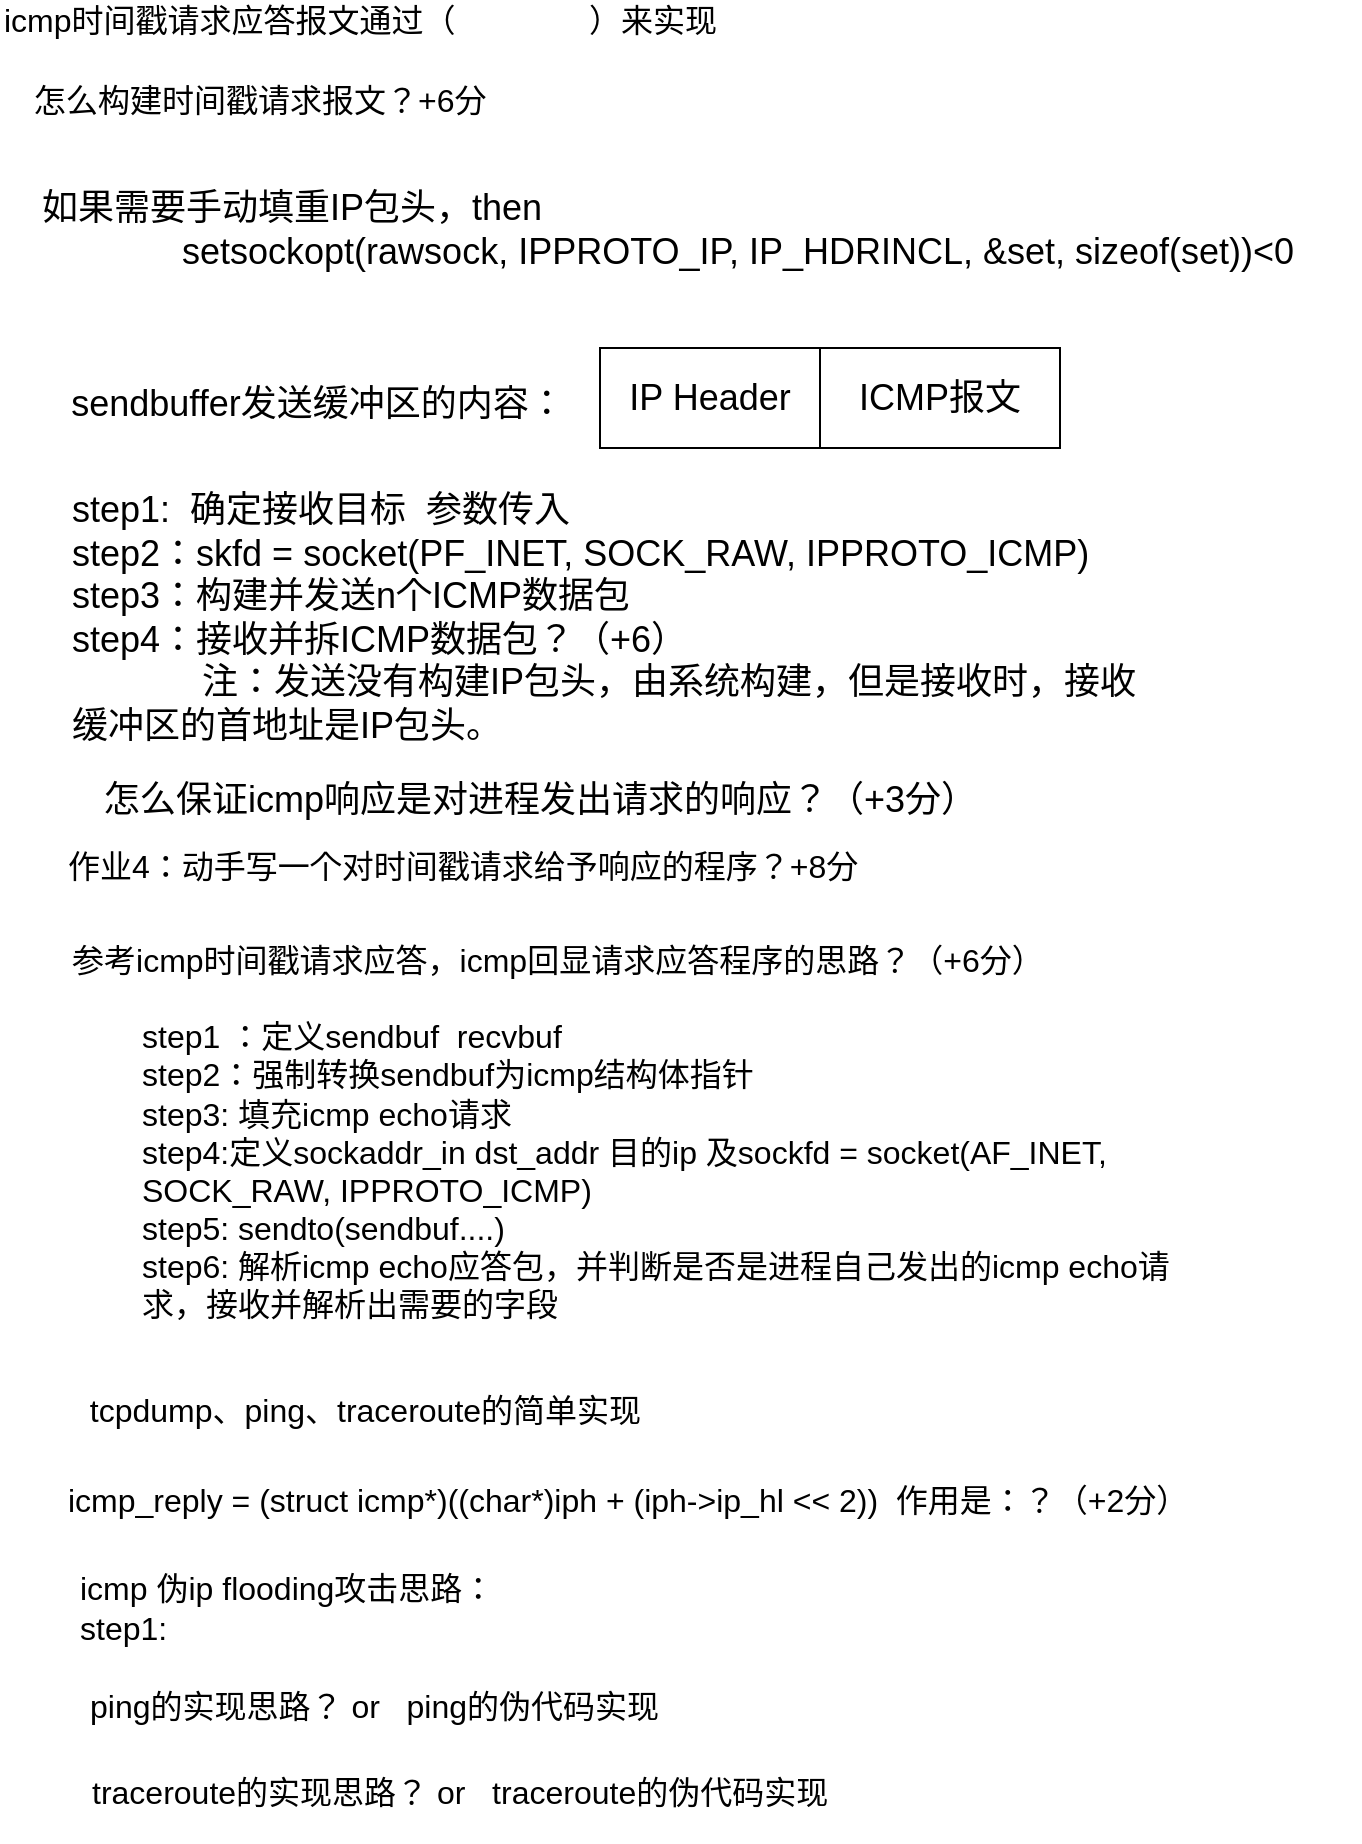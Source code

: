 <mxGraphModel dx="739" dy="395" grid="1" gridSize="10" guides="1" tooltips="1" connect="1" arrows="1" fold="1" page="1" pageScale="1" pageWidth="827" pageHeight="1169" background="#ffffff"><root><mxCell id="0"/><mxCell id="1" parent="0"/><mxCell id="2" value="icmp时间戳请求应答报文通过（&amp;nbsp; &amp;nbsp; &amp;nbsp; &amp;nbsp; &amp;nbsp; &amp;nbsp; &amp;nbsp; &amp;nbsp;）来实现" style="text;html=1;strokeColor=none;fillColor=none;align=left;verticalAlign=middle;whiteSpace=wrap;rounded=0;fontSize=16;" parent="1" vertex="1"><mxGeometry x="10" y="10" width="480" height="20" as="geometry"/></mxCell><mxCell id="3" value="怎么构建时间戳请求报文？+6分" style="text;html=1;strokeColor=none;fillColor=none;align=left;verticalAlign=middle;whiteSpace=wrap;rounded=0;fontSize=16;" parent="1" vertex="1"><mxGeometry x="25" y="50" width="360" height="20" as="geometry"/></mxCell><mxCell id="6" value="作业4：动手写一个对时间戳请求给予响应的程序？+8分" style="text;html=1;strokeColor=none;fillColor=none;align=left;verticalAlign=middle;whiteSpace=wrap;rounded=0;fontSize=16;" parent="1" vertex="1"><mxGeometry x="42" y="433" width="440" height="20" as="geometry"/></mxCell><mxCell id="9" value="IP Header" style="rounded=0;whiteSpace=wrap;html=1;fontSize=18;align=center;" parent="1" vertex="1"><mxGeometry x="310" y="184" width="110" height="50" as="geometry"/></mxCell><mxCell id="10" value="ICMP报文" style="rounded=0;whiteSpace=wrap;html=1;fontSize=18;align=center;" parent="1" vertex="1"><mxGeometry x="420" y="184" width="120" height="50" as="geometry"/></mxCell><mxCell id="11" style="edgeStyle=orthogonalEdgeStyle;rounded=0;html=1;exitX=0.5;exitY=0;entryX=0.5;entryY=0;jettySize=auto;orthogonalLoop=1;fontSize=18;" parent="1" source="10" target="10" edge="1"><mxGeometry relative="1" as="geometry"/></mxCell><mxCell id="12" value="sendbuffer发送缓冲区的内容：" style="text;html=1;strokeColor=none;fillColor=none;align=center;verticalAlign=middle;whiteSpace=wrap;rounded=0;fontSize=18;" parent="1" vertex="1"><mxGeometry x="44" y="189" width="250" height="45" as="geometry"/></mxCell><mxCell id="15" value="&lt;div&gt;如果需要手动填重IP包头，then&lt;/div&gt;&lt;span&gt;&amp;nbsp; &amp;nbsp; &amp;nbsp; &amp;nbsp; &amp;nbsp; &amp;nbsp; &amp;nbsp; setsockopt(rawsock, IPPROTO_IP, IP_HDRINCL, &amp;amp;set, sizeof(set))&amp;lt;0&lt;/span&gt;" style="text;html=1;strokeColor=none;fillColor=none;align=left;verticalAlign=middle;whiteSpace=wrap;rounded=0;fontSize=18;" parent="1" vertex="1"><mxGeometry x="29" y="95" width="661" height="60" as="geometry"/></mxCell><mxCell id="17" value="&lt;div style=&quot;text-align: left&quot;&gt;&lt;span style=&quot;letter-spacing: 0px&quot;&gt;step1:&amp;nbsp; 确定接收目标&amp;nbsp; 参数传入&lt;/span&gt;&lt;/div&gt;&lt;div style=&quot;text-align: left&quot;&gt;&lt;span style=&quot;letter-spacing: 0px&quot;&gt;step2：&lt;/span&gt;&lt;span&gt;skfd = socket(PF_INET, SOCK_RAW, IPPROTO_ICMP)&lt;/span&gt;&lt;/div&gt;&lt;div style=&quot;text-align: left&quot;&gt;&lt;span&gt;step3：构建并发送n个ICMP数据包&lt;/span&gt;&lt;/div&gt;&lt;div style=&quot;text-align: left&quot;&gt;&lt;span&gt;step4：接收并拆ICMP数据包？（+6）&lt;/span&gt;&lt;/div&gt;&lt;div style=&quot;text-align: left&quot;&gt;&lt;span&gt;&amp;nbsp; &amp;nbsp; &amp;nbsp; &amp;nbsp; &amp;nbsp; &amp;nbsp; &amp;nbsp;注：发送没有构建IP包头，由系统构建，但是接收时，接收缓冲区的首地址是IP包头。&lt;/span&gt;&lt;/div&gt;&lt;div style=&quot;text-align: left&quot;&gt;&lt;span&gt;&lt;br&gt;&lt;/span&gt;&lt;/div&gt;" style="text;html=1;strokeColor=none;fillColor=none;align=left;verticalAlign=middle;whiteSpace=wrap;rounded=0;fontSize=18;" parent="1" vertex="1"><mxGeometry x="44" y="260" width="546" height="140" as="geometry"/></mxCell><mxCell id="18" style="edgeStyle=orthogonalEdgeStyle;rounded=0;html=1;exitX=0.25;exitY=1;entryX=0.25;entryY=1;jettySize=auto;orthogonalLoop=1;fontSize=18;" parent="1" source="6" target="6" edge="1"><mxGeometry relative="1" as="geometry"/></mxCell><mxCell id="19" value="怎么保证icmp响应是对进程发出请求的响应？（+3分）" style="text;html=1;strokeColor=none;fillColor=none;align=left;verticalAlign=middle;whiteSpace=wrap;rounded=0;fontSize=18;" parent="1" vertex="1"><mxGeometry x="60" y="400" width="480" height="20" as="geometry"/></mxCell><mxCell id="20" value="参考&lt;span&gt;icmp时间戳请求应答，icmp&lt;/span&gt;回显请求应答程序的思路？（+6分）" style="text;html=1;strokeColor=none;fillColor=none;align=left;verticalAlign=middle;whiteSpace=wrap;rounded=0;fontSize=16;" parent="1" vertex="1"><mxGeometry x="44" y="480" width="556" height="20" as="geometry"/></mxCell><mxCell id="21" value="&lt;div style=&quot;text-align: left&quot;&gt;&lt;span style=&quot;letter-spacing: 0px&quot;&gt;step1 ：定义sendbuf&amp;nbsp; recvbuf&lt;/span&gt;&lt;/div&gt;&lt;div style=&quot;text-align: left&quot;&gt;&lt;span style=&quot;letter-spacing: 0px&quot;&gt;step2：强制转换sendbuf为icmp结构体指针&lt;/span&gt;&lt;/div&gt;&lt;div style=&quot;text-align: left&quot;&gt;step3: 填充icmp echo请求&lt;/div&gt;&lt;div style=&quot;text-align: left&quot;&gt;step4:定义sockaddr_in dst_addr 目的ip 及sockfd = socket(AF_INET, SOCK_RAW, IPPROTO_ICMP)&lt;/div&gt;&lt;div style=&quot;text-align: left&quot;&gt;step5: sendto(sendbuf....)&lt;/div&gt;&lt;div style=&quot;text-align: left&quot;&gt;step6: 解析icmp echo应答包，并判断是否是进程自己发出的icmp echo请求，接收并解析出需要的字段&lt;/div&gt;&lt;div style=&quot;text-align: left&quot;&gt;&lt;span style=&quot;letter-spacing: 0px&quot;&gt;&lt;br&gt;&lt;/span&gt;&lt;/div&gt;" style="text;html=1;strokeColor=none;fillColor=none;align=center;verticalAlign=middle;whiteSpace=wrap;rounded=0;fontSize=16;" parent="1" vertex="1"><mxGeometry x="80" y="510" width="530" height="190" as="geometry"/></mxCell><mxCell id="22" value="icmp_reply = (struct icmp*)((char*)iph + (iph-&amp;gt;ip_hl &amp;lt;&amp;lt; 2))&amp;nbsp; 作用是：？（+2分）" style="text;html=1;strokeColor=none;fillColor=none;align=left;verticalAlign=middle;whiteSpace=wrap;rounded=0;fontSize=16;" parent="1" vertex="1"><mxGeometry x="42" y="750" width="576" height="20" as="geometry"/></mxCell><mxCell id="23" value="icmp 伪ip flooding攻击思路：&lt;div&gt;step1:&amp;nbsp;&lt;/div&gt;" style="text;html=1;strokeColor=none;fillColor=none;align=left;verticalAlign=middle;whiteSpace=wrap;rounded=0;fontSize=16;" parent="1" vertex="1"><mxGeometry x="48" y="789" width="440" height="50" as="geometry"/></mxCell><mxCell id="24" value="ping的实现思路？ or&amp;nbsp; &amp;nbsp;ping的伪代码实现" style="text;html=1;strokeColor=none;fillColor=none;align=left;verticalAlign=middle;whiteSpace=wrap;rounded=0;fontSize=16;" parent="1" vertex="1"><mxGeometry x="53" y="838" width="440" height="50" as="geometry"/></mxCell><mxCell id="25" value="&amp;nbsp; tcpdump、ping、traceroute的简单实现" style="text;html=1;strokeColor=none;fillColor=none;align=left;verticalAlign=middle;whiteSpace=wrap;rounded=0;fontSize=16;" parent="1" vertex="1"><mxGeometry x="44" y="690" width="440" height="50" as="geometry"/></mxCell><mxCell id="26" value="traceroute的实现思路？ or&amp;nbsp; &amp;nbsp;traceroute的伪代码实现" style="text;html=1;strokeColor=none;fillColor=none;align=left;verticalAlign=middle;whiteSpace=wrap;rounded=0;fontSize=16;" parent="1" vertex="1"><mxGeometry x="54" y="881" width="440" height="50" as="geometry"/></mxCell></root></mxGraphModel>
